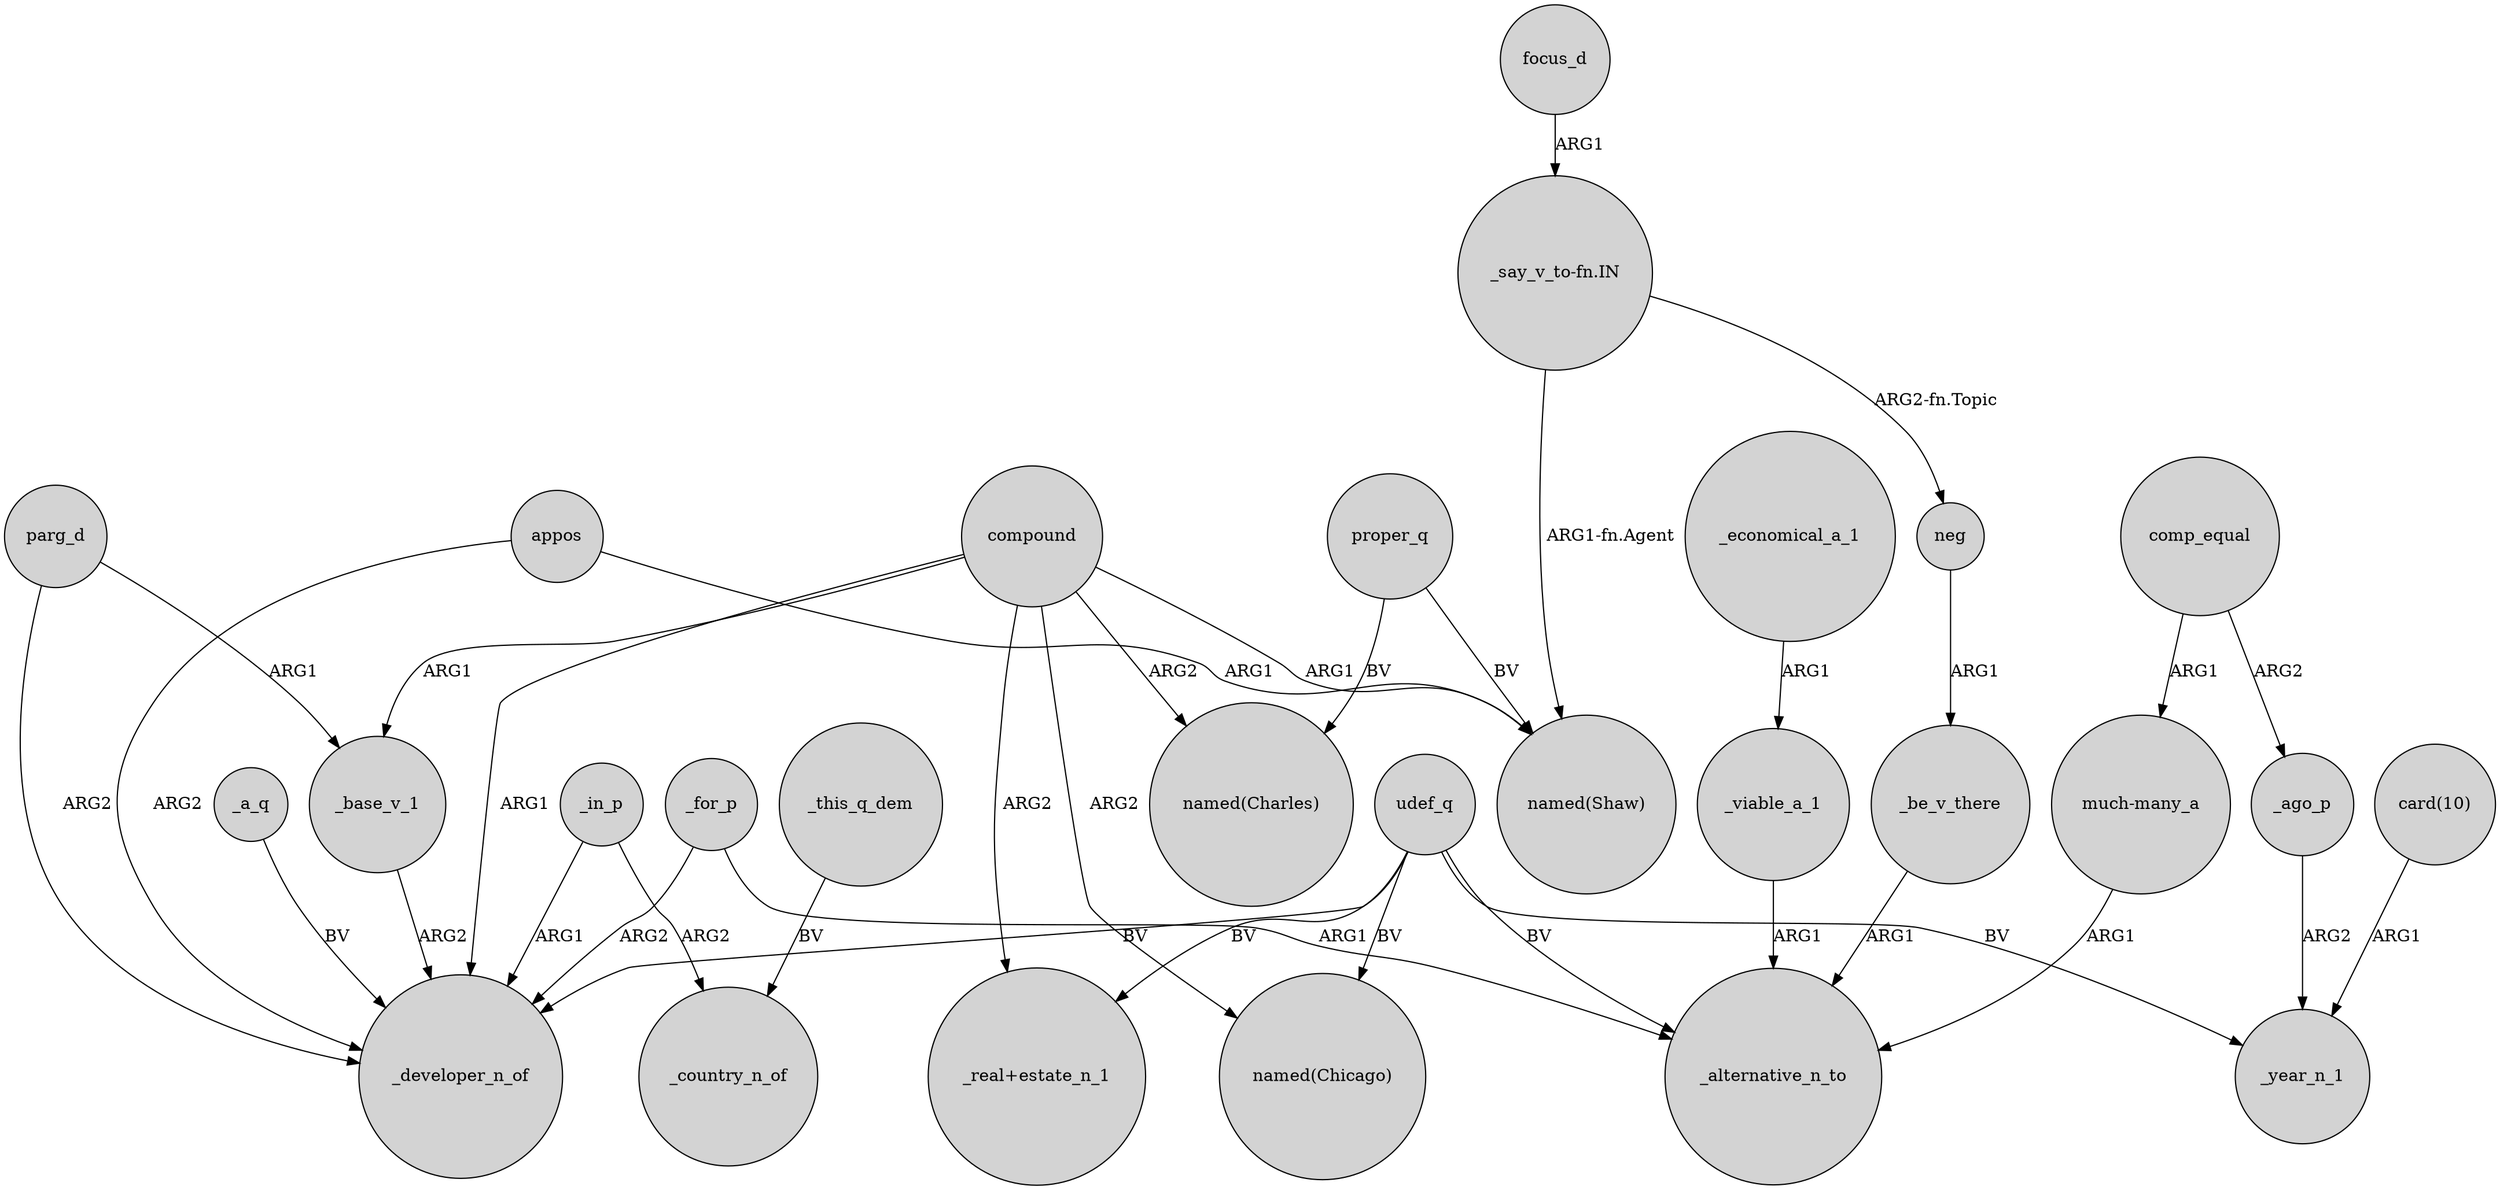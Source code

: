 digraph {
	node [shape=circle style=filled]
	parg_d -> _developer_n_of [label=ARG2]
	_be_v_there -> _alternative_n_to [label=ARG1]
	_for_p -> _developer_n_of [label=ARG2]
	udef_q -> "named(Chicago)" [label=BV]
	_for_p -> _alternative_n_to [label=ARG1]
	_in_p -> _country_n_of [label=ARG2]
	comp_equal -> "much-many_a" [label=ARG1]
	_in_p -> _developer_n_of [label=ARG1]
	_this_q_dem -> _country_n_of [label=BV]
	appos -> _developer_n_of [label=ARG2]
	comp_equal -> _ago_p [label=ARG2]
	compound -> "named(Chicago)" [label=ARG2]
	compound -> "_real+estate_n_1" [label=ARG2]
	"card(10)" -> _year_n_1 [label=ARG1]
	_a_q -> _developer_n_of [label=BV]
	_base_v_1 -> _developer_n_of [label=ARG2]
	appos -> "named(Shaw)" [label=ARG1]
	"much-many_a" -> _alternative_n_to [label=ARG1]
	proper_q -> "named(Shaw)" [label=BV]
	_ago_p -> _year_n_1 [label=ARG2]
	compound -> _base_v_1 [label=ARG1]
	_viable_a_1 -> _alternative_n_to [label=ARG1]
	udef_q -> _developer_n_of [label=BV]
	compound -> _developer_n_of [label=ARG1]
	udef_q -> "_real+estate_n_1" [label=BV]
	proper_q -> "named(Charles)" [label=BV]
	"_say_v_to-fn.IN" -> neg [label="ARG2-fn.Topic"]
	udef_q -> _year_n_1 [label=BV]
	compound -> "named(Shaw)" [label=ARG1]
	"_say_v_to-fn.IN" -> "named(Shaw)" [label="ARG1-fn.Agent"]
	_economical_a_1 -> _viable_a_1 [label=ARG1]
	neg -> _be_v_there [label=ARG1]
	parg_d -> _base_v_1 [label=ARG1]
	compound -> "named(Charles)" [label=ARG2]
	udef_q -> _alternative_n_to [label=BV]
	focus_d -> "_say_v_to-fn.IN" [label=ARG1]
}
